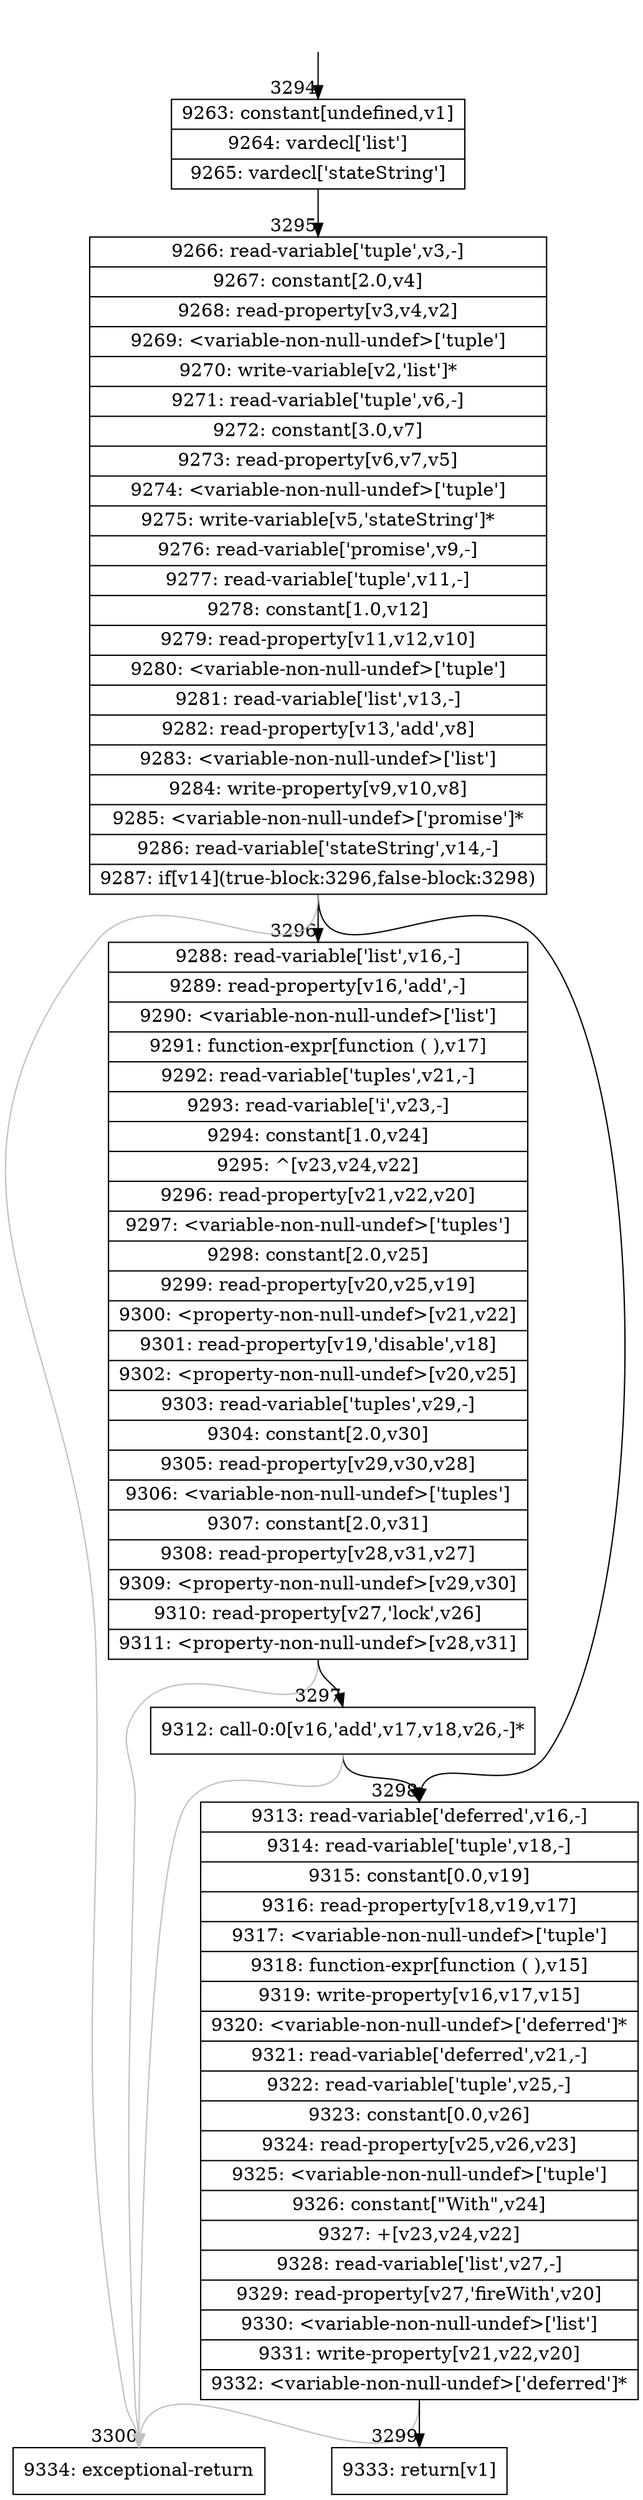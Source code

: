digraph {
rankdir="TD"
BB_entry225[shape=none,label=""];
BB_entry225 -> BB3294 [tailport=s, headport=n, headlabel="    3294"]
BB3294 [shape=record label="{9263: constant[undefined,v1]|9264: vardecl['list']|9265: vardecl['stateString']}" ] 
BB3294 -> BB3295 [tailport=s, headport=n, headlabel="      3295"]
BB3295 [shape=record label="{9266: read-variable['tuple',v3,-]|9267: constant[2.0,v4]|9268: read-property[v3,v4,v2]|9269: \<variable-non-null-undef\>['tuple']|9270: write-variable[v2,'list']*|9271: read-variable['tuple',v6,-]|9272: constant[3.0,v7]|9273: read-property[v6,v7,v5]|9274: \<variable-non-null-undef\>['tuple']|9275: write-variable[v5,'stateString']*|9276: read-variable['promise',v9,-]|9277: read-variable['tuple',v11,-]|9278: constant[1.0,v12]|9279: read-property[v11,v12,v10]|9280: \<variable-non-null-undef\>['tuple']|9281: read-variable['list',v13,-]|9282: read-property[v13,'add',v8]|9283: \<variable-non-null-undef\>['list']|9284: write-property[v9,v10,v8]|9285: \<variable-non-null-undef\>['promise']*|9286: read-variable['stateString',v14,-]|9287: if[v14](true-block:3296,false-block:3298)}" ] 
BB3295 -> BB3296 [tailport=s, headport=n, headlabel="      3296"]
BB3295 -> BB3298 [tailport=s, headport=n, headlabel="      3298"]
BB3295 -> BB3300 [tailport=s, headport=n, color=gray, headlabel="      3300"]
BB3296 [shape=record label="{9288: read-variable['list',v16,-]|9289: read-property[v16,'add',-]|9290: \<variable-non-null-undef\>['list']|9291: function-expr[function ( ),v17]|9292: read-variable['tuples',v21,-]|9293: read-variable['i',v23,-]|9294: constant[1.0,v24]|9295: ^[v23,v24,v22]|9296: read-property[v21,v22,v20]|9297: \<variable-non-null-undef\>['tuples']|9298: constant[2.0,v25]|9299: read-property[v20,v25,v19]|9300: \<property-non-null-undef\>[v21,v22]|9301: read-property[v19,'disable',v18]|9302: \<property-non-null-undef\>[v20,v25]|9303: read-variable['tuples',v29,-]|9304: constant[2.0,v30]|9305: read-property[v29,v30,v28]|9306: \<variable-non-null-undef\>['tuples']|9307: constant[2.0,v31]|9308: read-property[v28,v31,v27]|9309: \<property-non-null-undef\>[v29,v30]|9310: read-property[v27,'lock',v26]|9311: \<property-non-null-undef\>[v28,v31]}" ] 
BB3296 -> BB3297 [tailport=s, headport=n, headlabel="      3297"]
BB3296 -> BB3300 [tailport=s, headport=n, color=gray]
BB3297 [shape=record label="{9312: call-0:0[v16,'add',v17,v18,v26,-]*}" ] 
BB3297 -> BB3298 [tailport=s, headport=n]
BB3297 -> BB3300 [tailport=s, headport=n, color=gray]
BB3298 [shape=record label="{9313: read-variable['deferred',v16,-]|9314: read-variable['tuple',v18,-]|9315: constant[0.0,v19]|9316: read-property[v18,v19,v17]|9317: \<variable-non-null-undef\>['tuple']|9318: function-expr[function ( ),v15]|9319: write-property[v16,v17,v15]|9320: \<variable-non-null-undef\>['deferred']*|9321: read-variable['deferred',v21,-]|9322: read-variable['tuple',v25,-]|9323: constant[0.0,v26]|9324: read-property[v25,v26,v23]|9325: \<variable-non-null-undef\>['tuple']|9326: constant[\"With\",v24]|9327: +[v23,v24,v22]|9328: read-variable['list',v27,-]|9329: read-property[v27,'fireWith',v20]|9330: \<variable-non-null-undef\>['list']|9331: write-property[v21,v22,v20]|9332: \<variable-non-null-undef\>['deferred']*}" ] 
BB3298 -> BB3299 [tailport=s, headport=n, headlabel="      3299"]
BB3298 -> BB3300 [tailport=s, headport=n, color=gray]
BB3299 [shape=record label="{9333: return[v1]}" ] 
BB3300 [shape=record label="{9334: exceptional-return}" ] 
}
